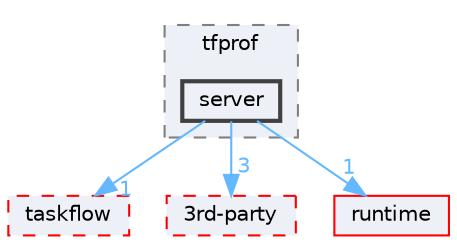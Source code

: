 digraph "external/taskflow/tfprof/server"
{
 // LATEX_PDF_SIZE
  bgcolor="transparent";
  edge [fontname=Helvetica,fontsize=10,labelfontname=Helvetica,labelfontsize=10];
  node [fontname=Helvetica,fontsize=10,shape=box,height=0.2,width=0.4];
  compound=true
  subgraph clusterdir_ce0ec3e83f64cbc14d361170f632d7cc {
    graph [ bgcolor="#edf0f7", pencolor="grey50", label="tfprof", fontname=Helvetica,fontsize=10 style="filled,dashed", URL="dir_ce0ec3e83f64cbc14d361170f632d7cc.html",tooltip=""]
  dir_f0f2a33f2862d3c3316ae2f9ad99eb28 [label="server", fillcolor="#edf0f7", color="grey25", style="filled,bold", URL="dir_f0f2a33f2862d3c3316ae2f9ad99eb28.html",tooltip=""];
  }
  dir_335c31d98076110d53a13c1a0e3daa75 [label="taskflow", fillcolor="#edf0f7", color="red", style="filled,dashed", URL="dir_335c31d98076110d53a13c1a0e3daa75.html",tooltip=""];
  dir_8a551ad5ddcada96b3faa8407baf5b5b [label="3rd-party", fillcolor="#edf0f7", color="red", style="filled,dashed", URL="dir_8a551ad5ddcada96b3faa8407baf5b5b.html",tooltip=""];
  dir_cb031e414f281a658b23dddb30bb9d2c [label="runtime", fillcolor="#edf0f7", color="red", style="filled", URL="dir_cb031e414f281a658b23dddb30bb9d2c.html",tooltip=""];
  dir_f0f2a33f2862d3c3316ae2f9ad99eb28->dir_335c31d98076110d53a13c1a0e3daa75 [headlabel="1", labeldistance=1.5 headhref="dir_000651_000820.html" href="dir_000651_000820.html" color="steelblue1" fontcolor="steelblue1"];
  dir_f0f2a33f2862d3c3316ae2f9ad99eb28->dir_8a551ad5ddcada96b3faa8407baf5b5b [headlabel="3", labeldistance=1.5 headhref="dir_000651_000012.html" href="dir_000651_000012.html" color="steelblue1" fontcolor="steelblue1"];
  dir_f0f2a33f2862d3c3316ae2f9ad99eb28->dir_cb031e414f281a658b23dddb30bb9d2c [headlabel="1", labeldistance=1.5 headhref="dir_000651_000628.html" href="dir_000651_000628.html" color="steelblue1" fontcolor="steelblue1"];
}
